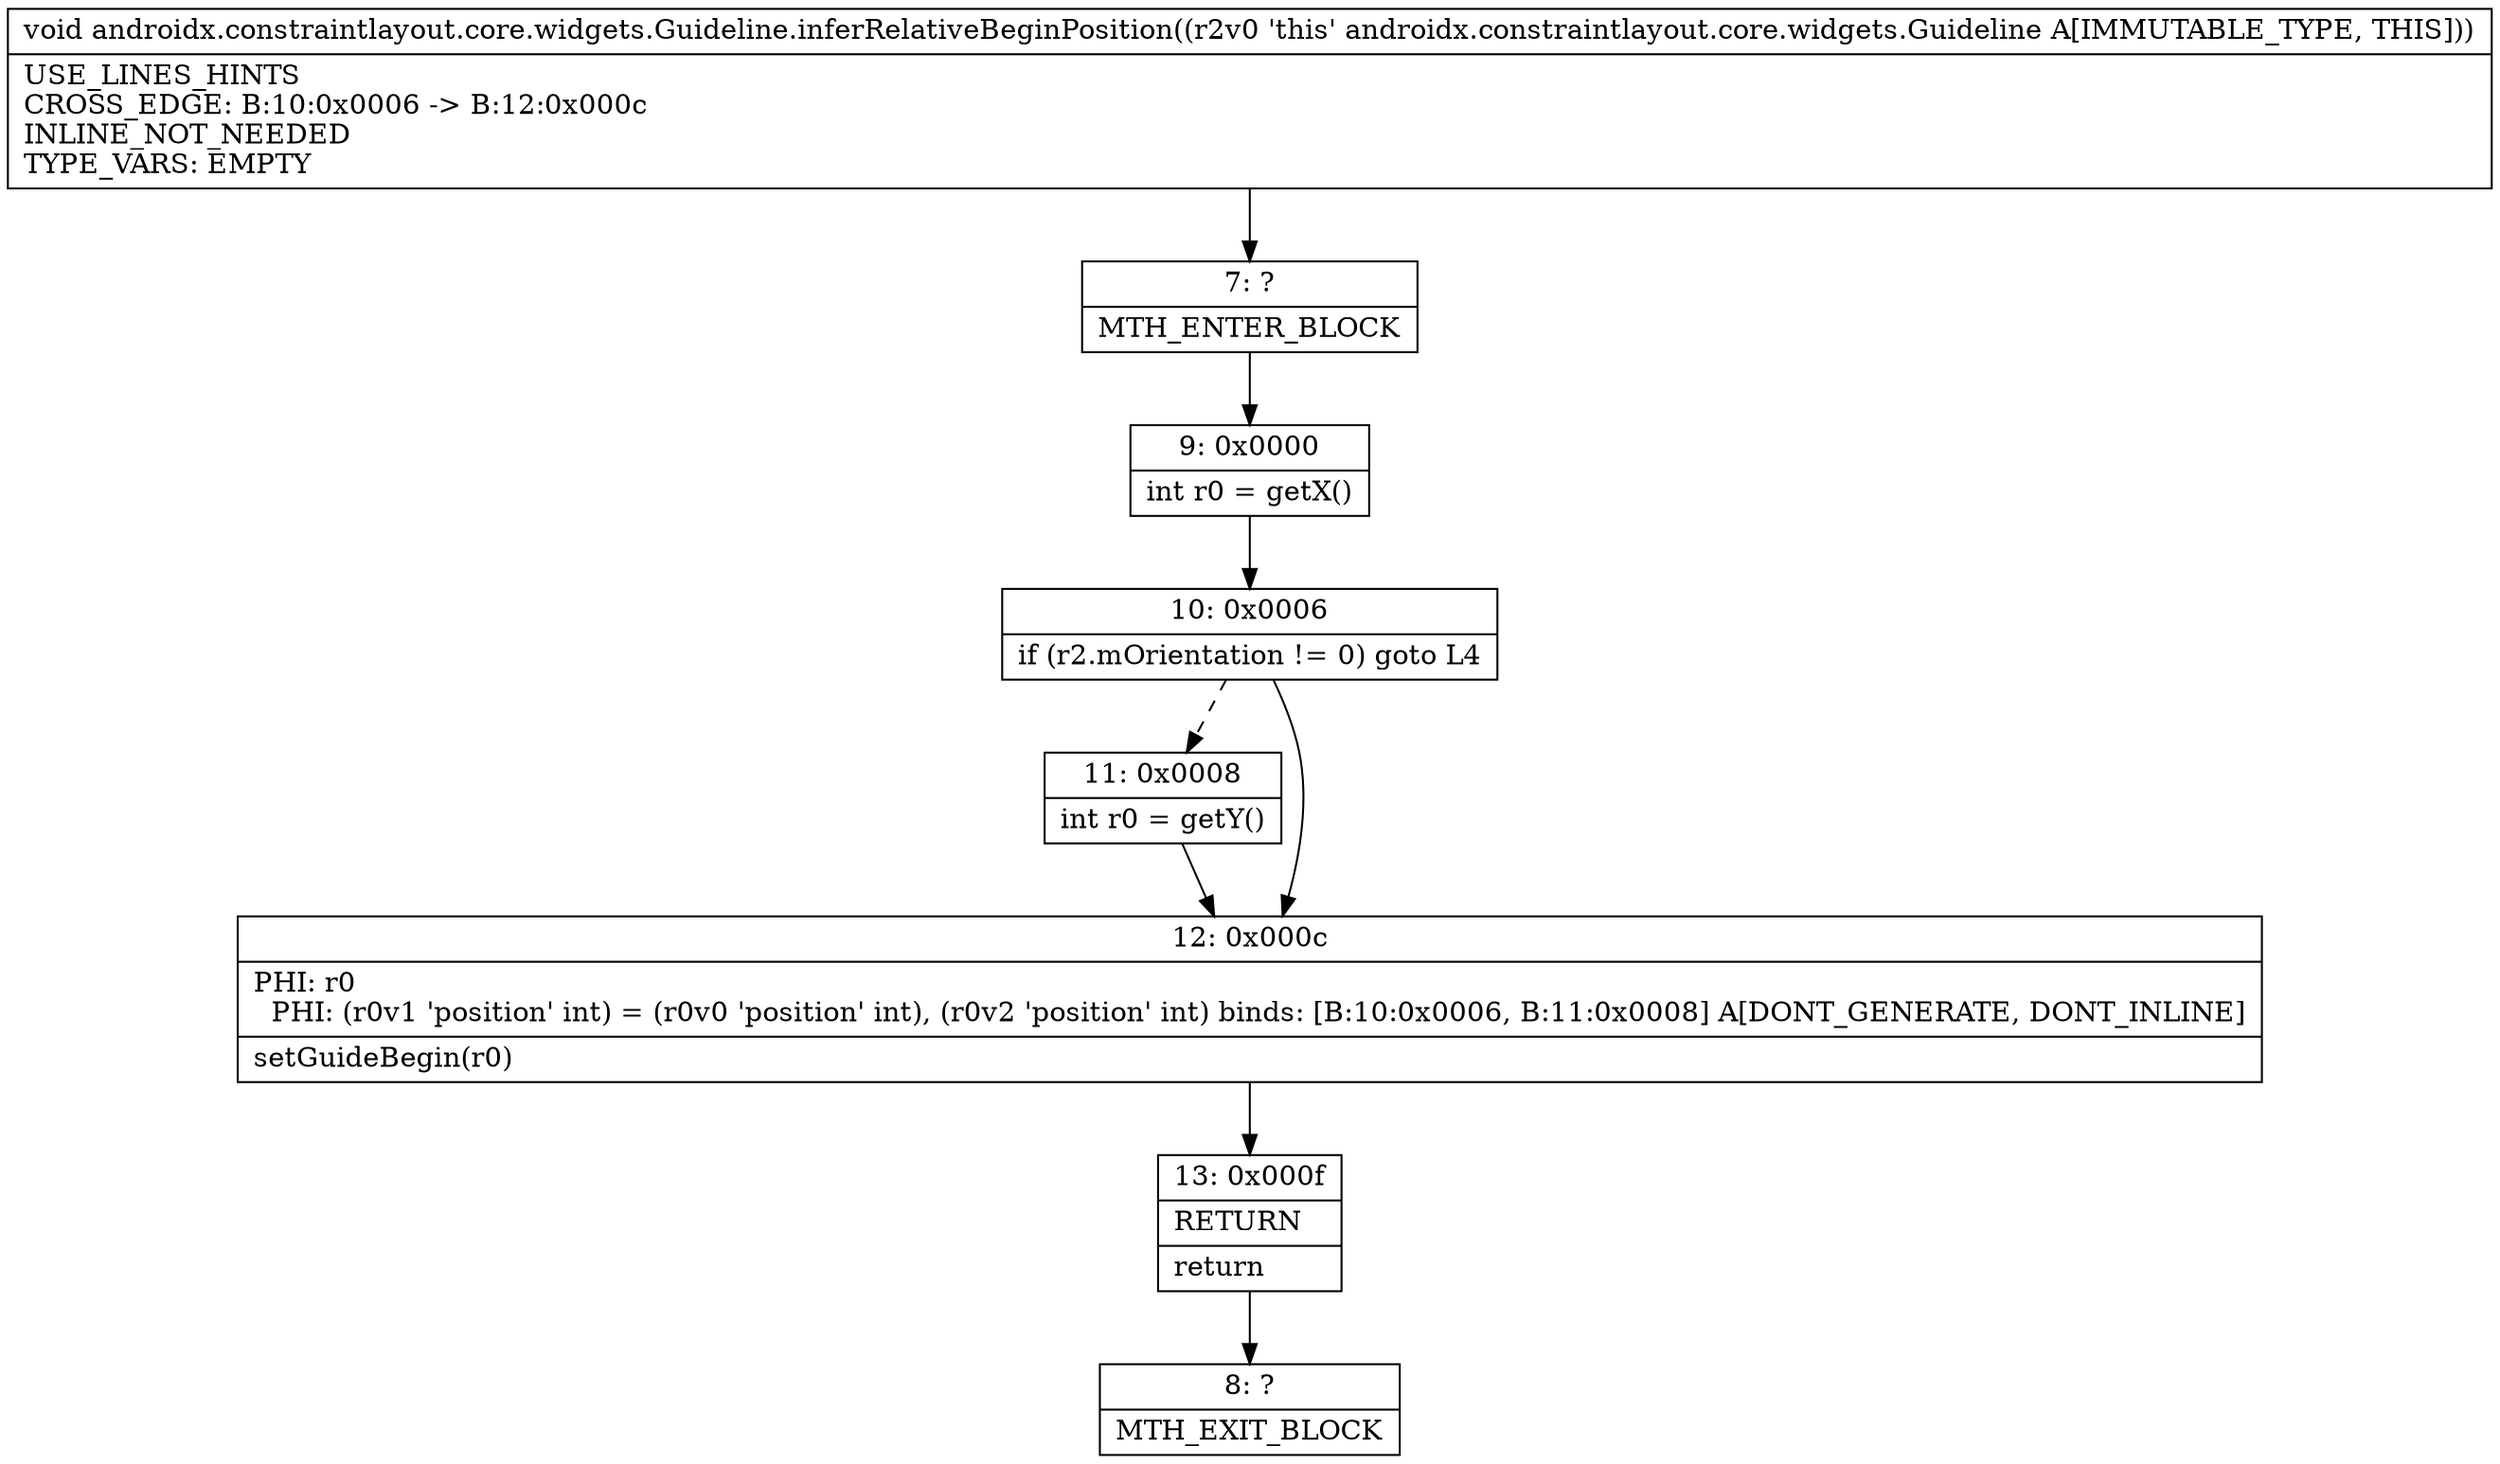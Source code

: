 digraph "CFG forandroidx.constraintlayout.core.widgets.Guideline.inferRelativeBeginPosition()V" {
Node_7 [shape=record,label="{7\:\ ?|MTH_ENTER_BLOCK\l}"];
Node_9 [shape=record,label="{9\:\ 0x0000|int r0 = getX()\l}"];
Node_10 [shape=record,label="{10\:\ 0x0006|if (r2.mOrientation != 0) goto L4\l}"];
Node_11 [shape=record,label="{11\:\ 0x0008|int r0 = getY()\l}"];
Node_12 [shape=record,label="{12\:\ 0x000c|PHI: r0 \l  PHI: (r0v1 'position' int) = (r0v0 'position' int), (r0v2 'position' int) binds: [B:10:0x0006, B:11:0x0008] A[DONT_GENERATE, DONT_INLINE]\l|setGuideBegin(r0)\l}"];
Node_13 [shape=record,label="{13\:\ 0x000f|RETURN\l|return\l}"];
Node_8 [shape=record,label="{8\:\ ?|MTH_EXIT_BLOCK\l}"];
MethodNode[shape=record,label="{void androidx.constraintlayout.core.widgets.Guideline.inferRelativeBeginPosition((r2v0 'this' androidx.constraintlayout.core.widgets.Guideline A[IMMUTABLE_TYPE, THIS]))  | USE_LINES_HINTS\lCROSS_EDGE: B:10:0x0006 \-\> B:12:0x000c\lINLINE_NOT_NEEDED\lTYPE_VARS: EMPTY\l}"];
MethodNode -> Node_7;Node_7 -> Node_9;
Node_9 -> Node_10;
Node_10 -> Node_11[style=dashed];
Node_10 -> Node_12;
Node_11 -> Node_12;
Node_12 -> Node_13;
Node_13 -> Node_8;
}

